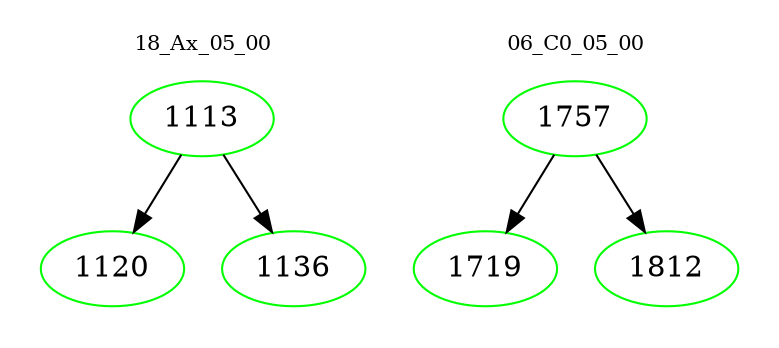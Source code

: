 digraph{
subgraph cluster_0 {
color = white
label = "18_Ax_05_00";
fontsize=10;
T0_1113 [label="1113", color="green"]
T0_1113 -> T0_1120 [color="black"]
T0_1120 [label="1120", color="green"]
T0_1113 -> T0_1136 [color="black"]
T0_1136 [label="1136", color="green"]
}
subgraph cluster_1 {
color = white
label = "06_C0_05_00";
fontsize=10;
T1_1757 [label="1757", color="green"]
T1_1757 -> T1_1719 [color="black"]
T1_1719 [label="1719", color="green"]
T1_1757 -> T1_1812 [color="black"]
T1_1812 [label="1812", color="green"]
}
}
